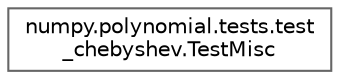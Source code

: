 digraph "Graphical Class Hierarchy"
{
 // LATEX_PDF_SIZE
  bgcolor="transparent";
  edge [fontname=Helvetica,fontsize=10,labelfontname=Helvetica,labelfontsize=10];
  node [fontname=Helvetica,fontsize=10,shape=box,height=0.2,width=0.4];
  rankdir="LR";
  Node0 [id="Node000000",label="numpy.polynomial.tests.test\l_chebyshev.TestMisc",height=0.2,width=0.4,color="grey40", fillcolor="white", style="filled",URL="$dd/deb/classnumpy_1_1polynomial_1_1tests_1_1test__chebyshev_1_1TestMisc.html",tooltip=" "];
}
